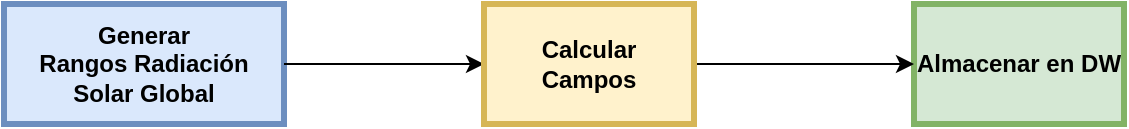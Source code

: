 <mxfile pages="1" version="11.2.5" type="device"><diagram name="Page-1" id="c7558073-3199-34d8-9f00-42111426c3f3"><mxGraphModel dx="786" dy="582" grid="1" gridSize="10" guides="1" tooltips="1" connect="1" arrows="1" fold="1" page="1" pageScale="1" pageWidth="826" pageHeight="1169" background="#ffffff" math="0" shadow="0"><root><mxCell id="0"/><mxCell id="1" parent="0"/><mxCell id="7tG3YSEEBYGtA4b4q2yU-6" value="Generar&#10;Rangos Radiación Solar Global" style="whiteSpace=wrap;align=center;verticalAlign=middle;fontStyle=1;strokeWidth=3;fillColor=#dae8fc;strokeColor=#6c8ebf;" vertex="1" parent="1"><mxGeometry x="90" y="290" width="140" height="60" as="geometry"/></mxCell><mxCell id="7tG3YSEEBYGtA4b4q2yU-7" value="Almacenar en DW" style="whiteSpace=wrap;align=center;verticalAlign=middle;fontStyle=1;strokeWidth=3;fillColor=#d5e8d4;strokeColor=#82b366;" vertex="1" parent="1"><mxGeometry x="545" y="290" width="105" height="60" as="geometry"/></mxCell><mxCell id="7tG3YSEEBYGtA4b4q2yU-8" style="edgeStyle=orthogonalEdgeStyle;rounded=0;orthogonalLoop=1;jettySize=auto;html=1;exitX=1;exitY=0.5;exitDx=0;exitDy=0;entryX=0;entryY=0.5;entryDx=0;entryDy=0;" edge="1" parent="1" source="7tG3YSEEBYGtA4b4q2yU-6" target="7tG3YSEEBYGtA4b4q2yU-10"><mxGeometry relative="1" as="geometry"><mxPoint x="360" y="320" as="sourcePoint"/></mxGeometry></mxCell><mxCell id="7tG3YSEEBYGtA4b4q2yU-9" style="edgeStyle=orthogonalEdgeStyle;rounded=0;orthogonalLoop=1;jettySize=auto;html=1;exitX=1;exitY=0.5;exitDx=0;exitDy=0;entryX=0;entryY=0.5;entryDx=0;entryDy=0;" edge="1" parent="1" source="7tG3YSEEBYGtA4b4q2yU-10" target="7tG3YSEEBYGtA4b4q2yU-7"><mxGeometry relative="1" as="geometry"/></mxCell><mxCell id="7tG3YSEEBYGtA4b4q2yU-10" value="Calcular&#10;Campos" style="whiteSpace=wrap;align=center;verticalAlign=middle;fontStyle=1;strokeWidth=3;fillColor=#fff2cc;strokeColor=#d6b656;" vertex="1" parent="1"><mxGeometry x="330" y="290" width="105" height="60" as="geometry"/></mxCell></root></mxGraphModel></diagram></mxfile>
